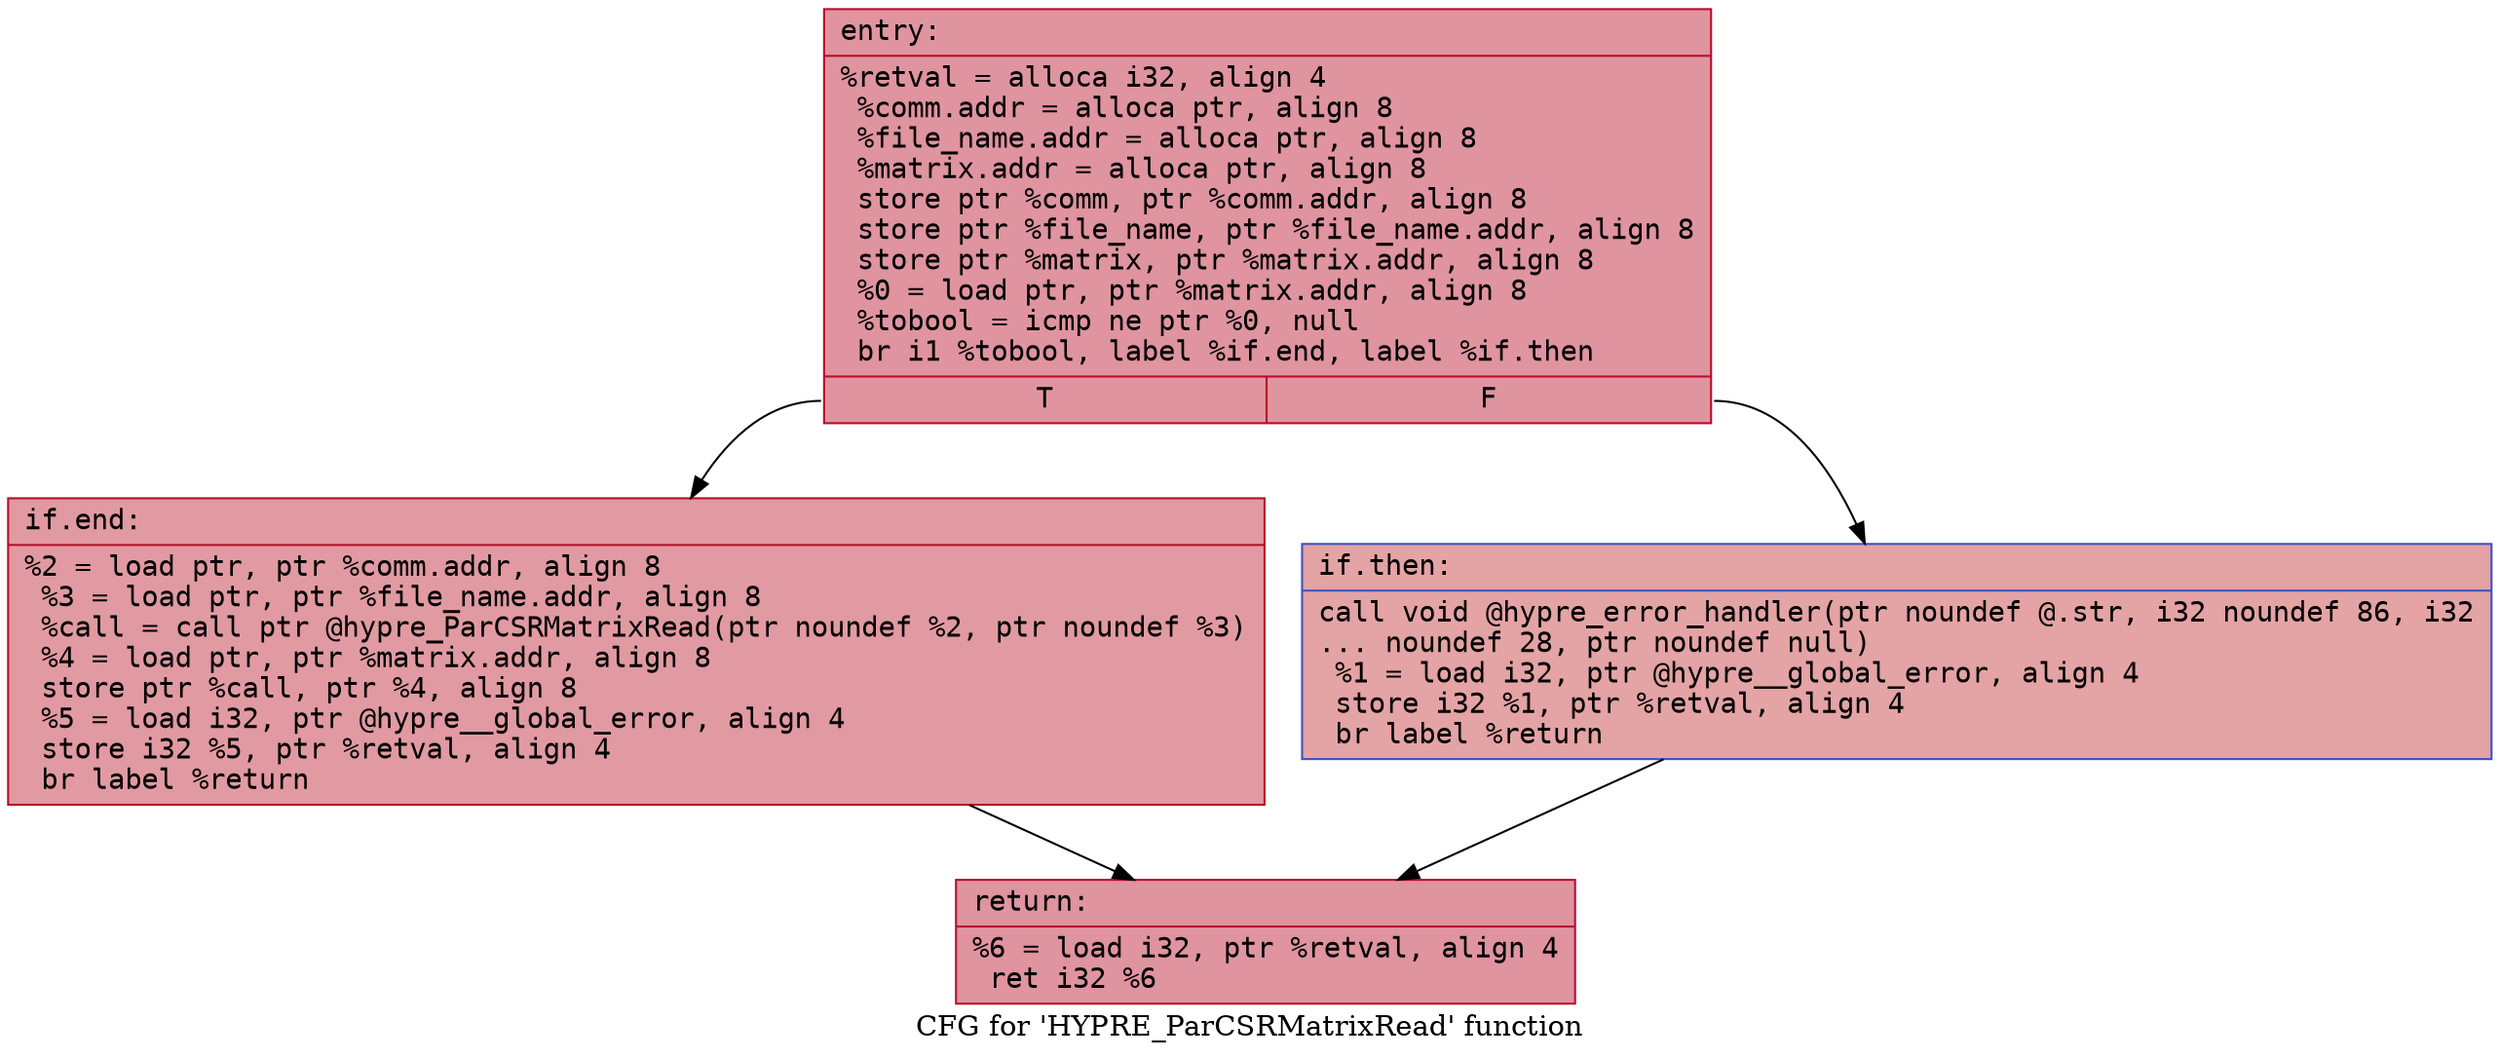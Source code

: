 digraph "CFG for 'HYPRE_ParCSRMatrixRead' function" {
	label="CFG for 'HYPRE_ParCSRMatrixRead' function";

	Node0x562ae1c61870 [shape=record,color="#b70d28ff", style=filled, fillcolor="#b70d2870" fontname="Courier",label="{entry:\l|  %retval = alloca i32, align 4\l  %comm.addr = alloca ptr, align 8\l  %file_name.addr = alloca ptr, align 8\l  %matrix.addr = alloca ptr, align 8\l  store ptr %comm, ptr %comm.addr, align 8\l  store ptr %file_name, ptr %file_name.addr, align 8\l  store ptr %matrix, ptr %matrix.addr, align 8\l  %0 = load ptr, ptr %matrix.addr, align 8\l  %tobool = icmp ne ptr %0, null\l  br i1 %tobool, label %if.end, label %if.then\l|{<s0>T|<s1>F}}"];
	Node0x562ae1c61870:s0 -> Node0x562ae1c62630[tooltip="entry -> if.end\nProbability 62.50%" ];
	Node0x562ae1c61870:s1 -> Node0x562ae1c626a0[tooltip="entry -> if.then\nProbability 37.50%" ];
	Node0x562ae1c626a0 [shape=record,color="#3d50c3ff", style=filled, fillcolor="#c32e3170" fontname="Courier",label="{if.then:\l|  call void @hypre_error_handler(ptr noundef @.str, i32 noundef 86, i32\l... noundef 28, ptr noundef null)\l  %1 = load i32, ptr @hypre__global_error, align 4\l  store i32 %1, ptr %retval, align 4\l  br label %return\l}"];
	Node0x562ae1c626a0 -> Node0x562ae1c62b30[tooltip="if.then -> return\nProbability 100.00%" ];
	Node0x562ae1c62630 [shape=record,color="#b70d28ff", style=filled, fillcolor="#bb1b2c70" fontname="Courier",label="{if.end:\l|  %2 = load ptr, ptr %comm.addr, align 8\l  %3 = load ptr, ptr %file_name.addr, align 8\l  %call = call ptr @hypre_ParCSRMatrixRead(ptr noundef %2, ptr noundef %3)\l  %4 = load ptr, ptr %matrix.addr, align 8\l  store ptr %call, ptr %4, align 8\l  %5 = load i32, ptr @hypre__global_error, align 4\l  store i32 %5, ptr %retval, align 4\l  br label %return\l}"];
	Node0x562ae1c62630 -> Node0x562ae1c62b30[tooltip="if.end -> return\nProbability 100.00%" ];
	Node0x562ae1c62b30 [shape=record,color="#b70d28ff", style=filled, fillcolor="#b70d2870" fontname="Courier",label="{return:\l|  %6 = load i32, ptr %retval, align 4\l  ret i32 %6\l}"];
}
